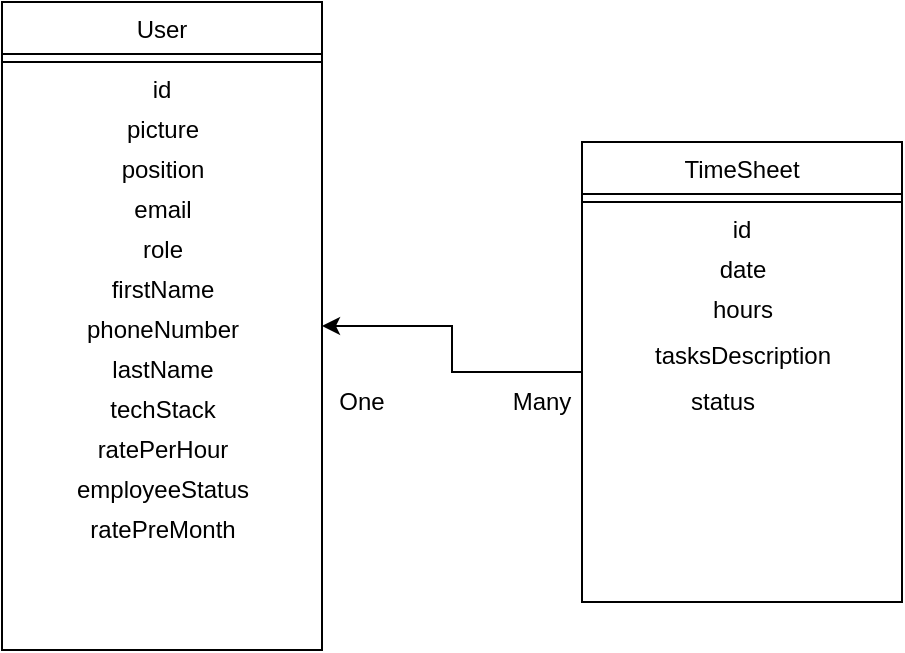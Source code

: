 <mxfile version="14.7.4" type="embed"><diagram id="C5RBs43oDa-KdzZeNtuy" name="Page-1"><mxGraphModel dx="961" dy="2894" grid="1" gridSize="10" guides="1" tooltips="1" connect="1" arrows="1" fold="1" page="1" pageScale="1" pageWidth="827" pageHeight="1169" math="0" shadow="0"><root><mxCell id="WIyWlLk6GJQsqaUBKTNV-0"/><mxCell id="WIyWlLk6GJQsqaUBKTNV-1" parent="WIyWlLk6GJQsqaUBKTNV-0"/><mxCell id="zkfFHV4jXpPFQw0GAbJ--6" value="User" style="swimlane;fontStyle=0;align=center;verticalAlign=top;childLayout=stackLayout;horizontal=1;startSize=26;horizontalStack=0;resizeParent=1;resizeLast=0;collapsible=1;marginBottom=0;rounded=0;shadow=0;strokeWidth=1;" parent="WIyWlLk6GJQsqaUBKTNV-1" vertex="1"><mxGeometry x="60" y="-1920" width="160" height="324" as="geometry"><mxRectangle x="130" y="380" width="160" height="26" as="alternateBounds"/></mxGeometry></mxCell><mxCell id="zkfFHV4jXpPFQw0GAbJ--9" value="" style="line;html=1;strokeWidth=1;align=left;verticalAlign=middle;spacingTop=-1;spacingLeft=3;spacingRight=3;rotatable=0;labelPosition=right;points=[];portConstraint=eastwest;" parent="zkfFHV4jXpPFQw0GAbJ--6" vertex="1"><mxGeometry y="26" width="160" height="8" as="geometry"/></mxCell><mxCell id="AvWbFAieoLCLIY4cBuf3-0" value="id" style="text;html=1;strokeColor=none;fillColor=none;align=center;verticalAlign=middle;whiteSpace=wrap;rounded=0;" parent="zkfFHV4jXpPFQw0GAbJ--6" vertex="1"><mxGeometry y="34" width="160" height="20" as="geometry"/></mxCell><mxCell id="AvWbFAieoLCLIY4cBuf3-3" value="picture" style="text;html=1;align=center;verticalAlign=middle;resizable=0;points=[];autosize=1;strokeColor=none;" parent="zkfFHV4jXpPFQw0GAbJ--6" vertex="1"><mxGeometry y="54" width="160" height="20" as="geometry"/></mxCell><mxCell id="AvWbFAieoLCLIY4cBuf3-8" value="position" style="text;html=1;align=center;verticalAlign=middle;resizable=0;points=[];autosize=1;strokeColor=none;" parent="zkfFHV4jXpPFQw0GAbJ--6" vertex="1"><mxGeometry y="74" width="160" height="20" as="geometry"/></mxCell><mxCell id="AvWbFAieoLCLIY4cBuf3-4" value="email" style="text;html=1;align=center;verticalAlign=middle;resizable=0;points=[];autosize=1;strokeColor=none;" parent="zkfFHV4jXpPFQw0GAbJ--6" vertex="1"><mxGeometry y="94" width="160" height="20" as="geometry"/></mxCell><mxCell id="AvWbFAieoLCLIY4cBuf3-7" value="role" style="text;html=1;align=center;verticalAlign=middle;resizable=0;points=[];autosize=1;strokeColor=none;" parent="zkfFHV4jXpPFQw0GAbJ--6" vertex="1"><mxGeometry y="114" width="160" height="20" as="geometry"/></mxCell><mxCell id="AvWbFAieoLCLIY4cBuf3-1" value="firstName" style="text;html=1;align=center;verticalAlign=middle;resizable=0;points=[];autosize=1;strokeColor=none;" parent="zkfFHV4jXpPFQw0GAbJ--6" vertex="1"><mxGeometry y="134" width="160" height="20" as="geometry"/></mxCell><mxCell id="HmVjUPEl9o43bzteQS96-2" value="phoneNumber" style="text;html=1;align=center;verticalAlign=middle;resizable=0;points=[];autosize=1;strokeColor=none;" parent="zkfFHV4jXpPFQw0GAbJ--6" vertex="1"><mxGeometry y="154" width="160" height="20" as="geometry"/></mxCell><mxCell id="HmVjUPEl9o43bzteQS96-1" value="lastName" style="text;html=1;align=center;verticalAlign=middle;resizable=0;points=[];autosize=1;strokeColor=none;" parent="zkfFHV4jXpPFQw0GAbJ--6" vertex="1"><mxGeometry y="174" width="160" height="20" as="geometry"/></mxCell><mxCell id="HmVjUPEl9o43bzteQS96-3" value="techStack" style="text;html=1;align=center;verticalAlign=middle;resizable=0;points=[];autosize=1;strokeColor=none;" parent="zkfFHV4jXpPFQw0GAbJ--6" vertex="1"><mxGeometry y="194" width="160" height="20" as="geometry"/></mxCell><mxCell id="HmVjUPEl9o43bzteQS96-26" value="ratePerHour" style="text;html=1;align=center;verticalAlign=middle;resizable=0;points=[];autosize=1;strokeColor=none;" parent="zkfFHV4jXpPFQw0GAbJ--6" vertex="1"><mxGeometry y="214" width="160" height="20" as="geometry"/></mxCell><mxCell id="3" value="employeeStatus" style="text;html=1;align=center;verticalAlign=middle;resizable=0;points=[];autosize=1;strokeColor=none;" parent="zkfFHV4jXpPFQw0GAbJ--6" vertex="1"><mxGeometry y="234" width="160" height="20" as="geometry"/></mxCell><mxCell id="2" value="ratePreMonth" style="text;html=1;align=center;verticalAlign=middle;resizable=0;points=[];autosize=1;strokeColor=none;" parent="zkfFHV4jXpPFQw0GAbJ--6" vertex="1"><mxGeometry y="254" width="160" height="20" as="geometry"/></mxCell><mxCell id="GqElNDNPOveqoOkW6Kyj-7" style="edgeStyle=orthogonalEdgeStyle;rounded=0;orthogonalLoop=1;jettySize=auto;html=1;entryX=1;entryY=0.5;entryDx=0;entryDy=0;fontFamily=Helvetica;" parent="WIyWlLk6GJQsqaUBKTNV-1" source="GqElNDNPOveqoOkW6Kyj-1" target="zkfFHV4jXpPFQw0GAbJ--6" edge="1"><mxGeometry relative="1" as="geometry"/></mxCell><mxCell id="GqElNDNPOveqoOkW6Kyj-1" value="TimeSheet" style="swimlane;fontStyle=0;align=center;verticalAlign=top;childLayout=stackLayout;horizontal=1;startSize=26;horizontalStack=0;resizeParent=1;resizeLast=0;collapsible=1;marginBottom=0;rounded=0;shadow=0;strokeWidth=1;" parent="WIyWlLk6GJQsqaUBKTNV-1" vertex="1"><mxGeometry x="350" y="-1850" width="160" height="230" as="geometry"><mxRectangle x="130" y="380" width="160" height="26" as="alternateBounds"/></mxGeometry></mxCell><mxCell id="GqElNDNPOveqoOkW6Kyj-2" value="" style="line;html=1;strokeWidth=1;align=left;verticalAlign=middle;spacingTop=-1;spacingLeft=3;spacingRight=3;rotatable=0;labelPosition=right;points=[];portConstraint=eastwest;" parent="GqElNDNPOveqoOkW6Kyj-1" vertex="1"><mxGeometry y="26" width="160" height="8" as="geometry"/></mxCell><mxCell id="AvWbFAieoLCLIY4cBuf3-10" value="id" style="text;html=1;strokeColor=none;fillColor=none;align=center;verticalAlign=middle;whiteSpace=wrap;rounded=0;" parent="GqElNDNPOveqoOkW6Kyj-1" vertex="1"><mxGeometry y="34" width="160" height="20" as="geometry"/></mxCell><mxCell id="AvWbFAieoLCLIY4cBuf3-11" value="date" style="text;html=1;align=center;verticalAlign=middle;resizable=0;points=[];autosize=1;strokeColor=none;" parent="GqElNDNPOveqoOkW6Kyj-1" vertex="1"><mxGeometry y="54" width="160" height="20" as="geometry"/></mxCell><mxCell id="AvWbFAieoLCLIY4cBuf3-14" value="hours" style="text;html=1;align=center;verticalAlign=middle;resizable=0;points=[];autosize=1;strokeColor=none;" parent="GqElNDNPOveqoOkW6Kyj-1" vertex="1"><mxGeometry y="74" width="160" height="20" as="geometry"/></mxCell><mxCell id="GqElNDNPOveqoOkW6Kyj-10" value="Many" style="text;html=1;strokeColor=none;fillColor=none;align=center;verticalAlign=middle;whiteSpace=wrap;rounded=0;fontFamily=Helvetica;" parent="WIyWlLk6GJQsqaUBKTNV-1" vertex="1"><mxGeometry x="310" y="-1730" width="40" height="20" as="geometry"/></mxCell><mxCell id="GqElNDNPOveqoOkW6Kyj-11" value="One" style="text;html=1;strokeColor=none;fillColor=none;align=center;verticalAlign=middle;whiteSpace=wrap;rounded=0;fontFamily=Helvetica;" parent="WIyWlLk6GJQsqaUBKTNV-1" vertex="1"><mxGeometry x="220" y="-1730" width="40" height="20" as="geometry"/></mxCell><mxCell id="AvWbFAieoLCLIY4cBuf3-5" style="edgeStyle=orthogonalEdgeStyle;rounded=0;orthogonalLoop=1;jettySize=auto;html=1;exitX=0.5;exitY=1;exitDx=0;exitDy=0;" parent="WIyWlLk6GJQsqaUBKTNV-1" source="GqElNDNPOveqoOkW6Kyj-10" target="GqElNDNPOveqoOkW6Kyj-10" edge="1"><mxGeometry relative="1" as="geometry"/></mxCell><mxCell id="AvWbFAieoLCLIY4cBuf3-13" value="tasksDescription" style="text;html=1;align=center;verticalAlign=middle;resizable=0;points=[];autosize=1;strokeColor=none;" parent="WIyWlLk6GJQsqaUBKTNV-1" vertex="1"><mxGeometry x="380" y="-1753" width="100" height="20" as="geometry"/></mxCell><mxCell id="0" value="status" style="text;html=1;align=center;verticalAlign=middle;resizable=0;points=[];autosize=1;strokeColor=none;" parent="WIyWlLk6GJQsqaUBKTNV-1" vertex="1"><mxGeometry x="395" y="-1730" width="50" height="20" as="geometry"/></mxCell></root></mxGraphModel></diagram></mxfile>